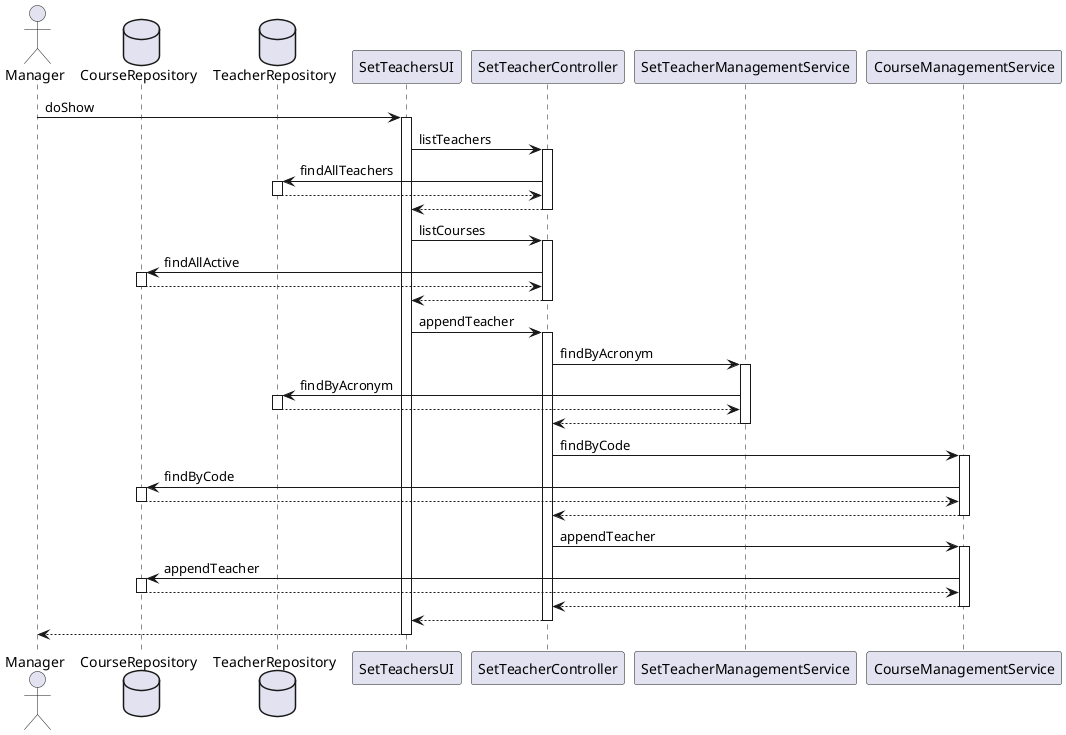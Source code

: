 @startuml
actor Manager
database "CourseRepository" as CDB
database "TeacherRepository" as TDB
Manager -> SetTeachersUI : doShow
activate SetTeachersUI
SetTeachersUI -> SetTeacherController : listTeachers
activate SetTeacherController
SetTeacherController -> TDB : findAllTeachers
activate TDB
TDB --> SetTeacherController
deactivate TDB
SetTeacherController --> SetTeachersUI
deactivate SetTeacherController
SetTeachersUI -> SetTeacherController : listCourses
activate SetTeacherController
SetTeacherController -> CDB : findAllActive
activate CDB
CDB --> SetTeacherController
deactivate CDB
SetTeacherController --> SetTeachersUI
deactivate SetTeacherController
SetTeachersUI -> SetTeacherController : appendTeacher
activate SetTeacherController
SetTeacherController -> SetTeacherManagementService : findByAcronym
activate SetTeacherManagementService
SetTeacherManagementService -> TDB : findByAcronym
activate TDB
TDB --> SetTeacherManagementService
deactivate TDB
SetTeacherManagementService --> SetTeacherController
deactivate SetTeacherManagementService
SetTeacherController -> CourseManagementService : findByCode
activate CourseManagementService
CourseManagementService -> CDB : findByCode
activate CDB
CDB --> CourseManagementService
deactivate CDB
CourseManagementService --> SetTeacherController
deactivate CourseManagementService
SetTeacherController -> CourseManagementService : appendTeacher
activate CourseManagementService
CourseManagementService -> CDB : appendTeacher
activate CDB
CDB --> CourseManagementService
deactivate CDB
CourseManagementService --> SetTeacherController
deactivate CourseManagementService
SetTeacherController --> SetTeachersUI
deactivate SetTeacherController
return
@enduml
